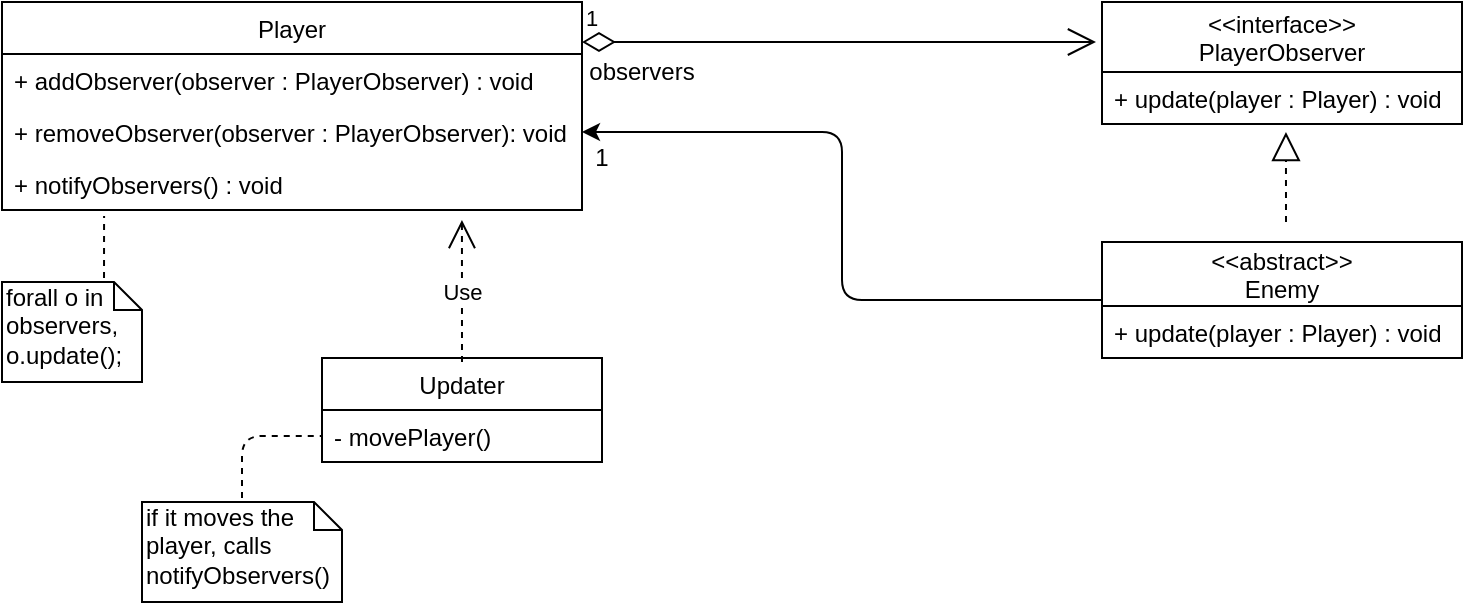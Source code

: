 <mxfile version="10.6.5" type="device"><diagram id="j6xQJsUFKRKdh5FOjqNu" name="Page-1"><mxGraphModel dx="918" dy="599" grid="1" gridSize="10" guides="1" tooltips="1" connect="1" arrows="1" fold="1" page="1" pageScale="1" pageWidth="827" pageHeight="1169" math="0" shadow="0"><root><mxCell id="0"/><mxCell id="1" parent="0"/><mxCell id="gm-a3Uc4agNDRW6Cdyf7-7" value="&#10;&lt;&lt;interface&gt;&gt;&#10;PlayerObserver&#10;" style="swimlane;fontStyle=0;childLayout=stackLayout;horizontal=1;startSize=35;fillColor=none;horizontalStack=0;resizeParent=1;resizeParentMax=0;resizeLast=0;collapsible=1;marginBottom=0;" vertex="1" parent="1"><mxGeometry x="560" y="210" width="180" height="61" as="geometry"/></mxCell><mxCell id="gm-a3Uc4agNDRW6Cdyf7-8" value="+ update(player : Player) : void" style="text;strokeColor=none;fillColor=none;align=left;verticalAlign=top;spacingLeft=4;spacingRight=4;overflow=hidden;rotatable=0;points=[[0,0.5],[1,0.5]];portConstraint=eastwest;" vertex="1" parent="gm-a3Uc4agNDRW6Cdyf7-7"><mxGeometry y="35" width="180" height="26" as="geometry"/></mxCell><mxCell id="gm-a3Uc4agNDRW6Cdyf7-14" value="1" style="endArrow=open;html=1;endSize=12;startArrow=diamondThin;startSize=14;startFill=0;edgeStyle=orthogonalEdgeStyle;align=left;verticalAlign=bottom;" edge="1" parent="1"><mxGeometry x="-1" y="3" relative="1" as="geometry"><mxPoint x="300" y="230" as="sourcePoint"/><mxPoint x="557" y="230" as="targetPoint"/></mxGeometry></mxCell><mxCell id="gm-a3Uc4agNDRW6Cdyf7-15" value="observers" style="text;html=1;strokeColor=none;fillColor=none;align=center;verticalAlign=middle;whiteSpace=wrap;rounded=0;" vertex="1" parent="1"><mxGeometry x="310" y="235" width="40" height="20" as="geometry"/></mxCell><mxCell id="gm-a3Uc4agNDRW6Cdyf7-18" value="Player" style="swimlane;fontStyle=0;childLayout=stackLayout;horizontal=1;startSize=26;fillColor=none;horizontalStack=0;resizeParent=1;resizeParentMax=0;resizeLast=0;collapsible=1;marginBottom=0;" vertex="1" parent="1"><mxGeometry x="10" y="210" width="290" height="104" as="geometry"/></mxCell><mxCell id="gm-a3Uc4agNDRW6Cdyf7-19" value="+ addObserver(observer : PlayerObserver) : void" style="text;strokeColor=none;fillColor=none;align=left;verticalAlign=top;spacingLeft=4;spacingRight=4;overflow=hidden;rotatable=0;points=[[0,0.5],[1,0.5]];portConstraint=eastwest;" vertex="1" parent="gm-a3Uc4agNDRW6Cdyf7-18"><mxGeometry y="26" width="290" height="26" as="geometry"/></mxCell><mxCell id="gm-a3Uc4agNDRW6Cdyf7-20" value="+ removeObserver(observer : PlayerObserver): void" style="text;strokeColor=none;fillColor=none;align=left;verticalAlign=top;spacingLeft=4;spacingRight=4;overflow=hidden;rotatable=0;points=[[0,0.5],[1,0.5]];portConstraint=eastwest;" vertex="1" parent="gm-a3Uc4agNDRW6Cdyf7-18"><mxGeometry y="52" width="290" height="26" as="geometry"/></mxCell><mxCell id="gm-a3Uc4agNDRW6Cdyf7-21" value="+ notifyObservers() : void" style="text;strokeColor=none;fillColor=none;align=left;verticalAlign=top;spacingLeft=4;spacingRight=4;overflow=hidden;rotatable=0;points=[[0,0.5],[1,0.5]];portConstraint=eastwest;" vertex="1" parent="gm-a3Uc4agNDRW6Cdyf7-18"><mxGeometry y="78" width="290" height="26" as="geometry"/></mxCell><mxCell id="gm-a3Uc4agNDRW6Cdyf7-23" value="" style="endArrow=none;dashed=1;html=1;entryX=0.176;entryY=1.115;entryDx=0;entryDy=0;entryPerimeter=0;" edge="1" parent="1" target="gm-a3Uc4agNDRW6Cdyf7-21"><mxGeometry width="50" height="50" relative="1" as="geometry"><mxPoint x="61" y="360" as="sourcePoint"/><mxPoint x="100" y="340" as="targetPoint"/></mxGeometry></mxCell><mxCell id="gm-a3Uc4agNDRW6Cdyf7-24" value="forall o in observers,&lt;br&gt;o.update();&lt;br&gt;" style="shape=note;whiteSpace=wrap;html=1;size=14;verticalAlign=top;align=left;spacingTop=-6;" vertex="1" parent="1"><mxGeometry x="10" y="350" width="70" height="50" as="geometry"/></mxCell><mxCell id="gm-a3Uc4agNDRW6Cdyf7-25" value="" style="endArrow=block;dashed=1;endFill=0;endSize=12;html=1;entryX=0.511;entryY=1.154;entryDx=0;entryDy=0;entryPerimeter=0;" edge="1" parent="1" target="gm-a3Uc4agNDRW6Cdyf7-8"><mxGeometry width="160" relative="1" as="geometry"><mxPoint x="652" y="320" as="sourcePoint"/><mxPoint x="750" y="410" as="targetPoint"/></mxGeometry></mxCell><mxCell id="gm-a3Uc4agNDRW6Cdyf7-26" value="&lt;&lt;abstract&gt;&gt;&#10;Enemy" style="swimlane;fontStyle=0;childLayout=stackLayout;horizontal=1;startSize=32;fillColor=none;horizontalStack=0;resizeParent=1;resizeParentMax=0;resizeLast=0;collapsible=1;marginBottom=0;" vertex="1" parent="1"><mxGeometry x="560" y="330" width="180" height="58" as="geometry"/></mxCell><mxCell id="gm-a3Uc4agNDRW6Cdyf7-27" value="+ update(player : Player) : void" style="text;strokeColor=none;fillColor=none;align=left;verticalAlign=top;spacingLeft=4;spacingRight=4;overflow=hidden;rotatable=0;points=[[0,0.5],[1,0.5]];portConstraint=eastwest;" vertex="1" parent="gm-a3Uc4agNDRW6Cdyf7-26"><mxGeometry y="32" width="180" height="26" as="geometry"/></mxCell><mxCell id="gm-a3Uc4agNDRW6Cdyf7-35" value="" style="endArrow=classic;html=1;entryX=1;entryY=0.5;entryDx=0;entryDy=0;exitX=0;exitY=0.5;exitDx=0;exitDy=0;" edge="1" parent="1" source="gm-a3Uc4agNDRW6Cdyf7-26" target="gm-a3Uc4agNDRW6Cdyf7-20"><mxGeometry width="50" height="50" relative="1" as="geometry"><mxPoint x="350" y="360" as="sourcePoint"/><mxPoint x="400" y="310" as="targetPoint"/><Array as="points"><mxPoint x="430" y="359"/><mxPoint x="430" y="275"/></Array></mxGeometry></mxCell><mxCell id="gm-a3Uc4agNDRW6Cdyf7-36" value="1" style="text;html=1;strokeColor=none;fillColor=none;align=center;verticalAlign=middle;whiteSpace=wrap;rounded=0;" vertex="1" parent="1"><mxGeometry x="290" y="278" width="40" height="20" as="geometry"/></mxCell><mxCell id="gm-a3Uc4agNDRW6Cdyf7-37" value="Use" style="endArrow=open;endSize=12;dashed=1;html=1;entryX=0.793;entryY=1.192;entryDx=0;entryDy=0;entryPerimeter=0;" edge="1" parent="1" target="gm-a3Uc4agNDRW6Cdyf7-21"><mxGeometry width="160" relative="1" as="geometry"><mxPoint x="240" y="390" as="sourcePoint"/><mxPoint x="400" y="430" as="targetPoint"/></mxGeometry></mxCell><mxCell id="gm-a3Uc4agNDRW6Cdyf7-38" value="Updater" style="swimlane;fontStyle=0;childLayout=stackLayout;horizontal=1;startSize=26;fillColor=none;horizontalStack=0;resizeParent=1;resizeParentMax=0;resizeLast=0;collapsible=1;marginBottom=0;" vertex="1" parent="1"><mxGeometry x="170" y="388" width="140" height="52" as="geometry"/></mxCell><mxCell id="gm-a3Uc4agNDRW6Cdyf7-39" value="- movePlayer()" style="text;strokeColor=none;fillColor=none;align=left;verticalAlign=top;spacingLeft=4;spacingRight=4;overflow=hidden;rotatable=0;points=[[0,0.5],[1,0.5]];portConstraint=eastwest;" vertex="1" parent="gm-a3Uc4agNDRW6Cdyf7-38"><mxGeometry y="26" width="140" height="26" as="geometry"/></mxCell><mxCell id="gm-a3Uc4agNDRW6Cdyf7-42" value="" style="endArrow=none;dashed=1;html=1;entryX=0;entryY=0.5;entryDx=0;entryDy=0;" edge="1" parent="1" target="gm-a3Uc4agNDRW6Cdyf7-39"><mxGeometry width="50" height="50" relative="1" as="geometry"><mxPoint x="130" y="470" as="sourcePoint"/><mxPoint x="140" y="470" as="targetPoint"/><Array as="points"><mxPoint x="130" y="427"/></Array></mxGeometry></mxCell><mxCell id="gm-a3Uc4agNDRW6Cdyf7-43" value="if it moves the player, calls notifyObservers()" style="shape=note;whiteSpace=wrap;html=1;size=14;verticalAlign=top;align=left;spacingTop=-6;" vertex="1" parent="1"><mxGeometry x="80" y="460" width="100" height="50" as="geometry"/></mxCell></root></mxGraphModel></diagram></mxfile>